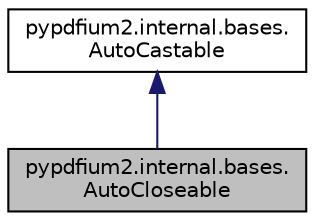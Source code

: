 digraph "pypdfium2.internal.bases.AutoCloseable"
{
 // LATEX_PDF_SIZE
  edge [fontname="Helvetica",fontsize="10",labelfontname="Helvetica",labelfontsize="10"];
  node [fontname="Helvetica",fontsize="10",shape=record];
  Node1 [label="pypdfium2.internal.bases.\lAutoCloseable",height=0.2,width=0.4,color="black", fillcolor="grey75", style="filled", fontcolor="black",tooltip=" "];
  Node2 -> Node1 [dir="back",color="midnightblue",fontsize="10",style="solid",fontname="Helvetica"];
  Node2 [label="pypdfium2.internal.bases.\lAutoCastable",height=0.2,width=0.4,color="black", fillcolor="white", style="filled",URL="$classpypdfium2_1_1internal_1_1bases_1_1AutoCastable.html",tooltip=" "];
}
